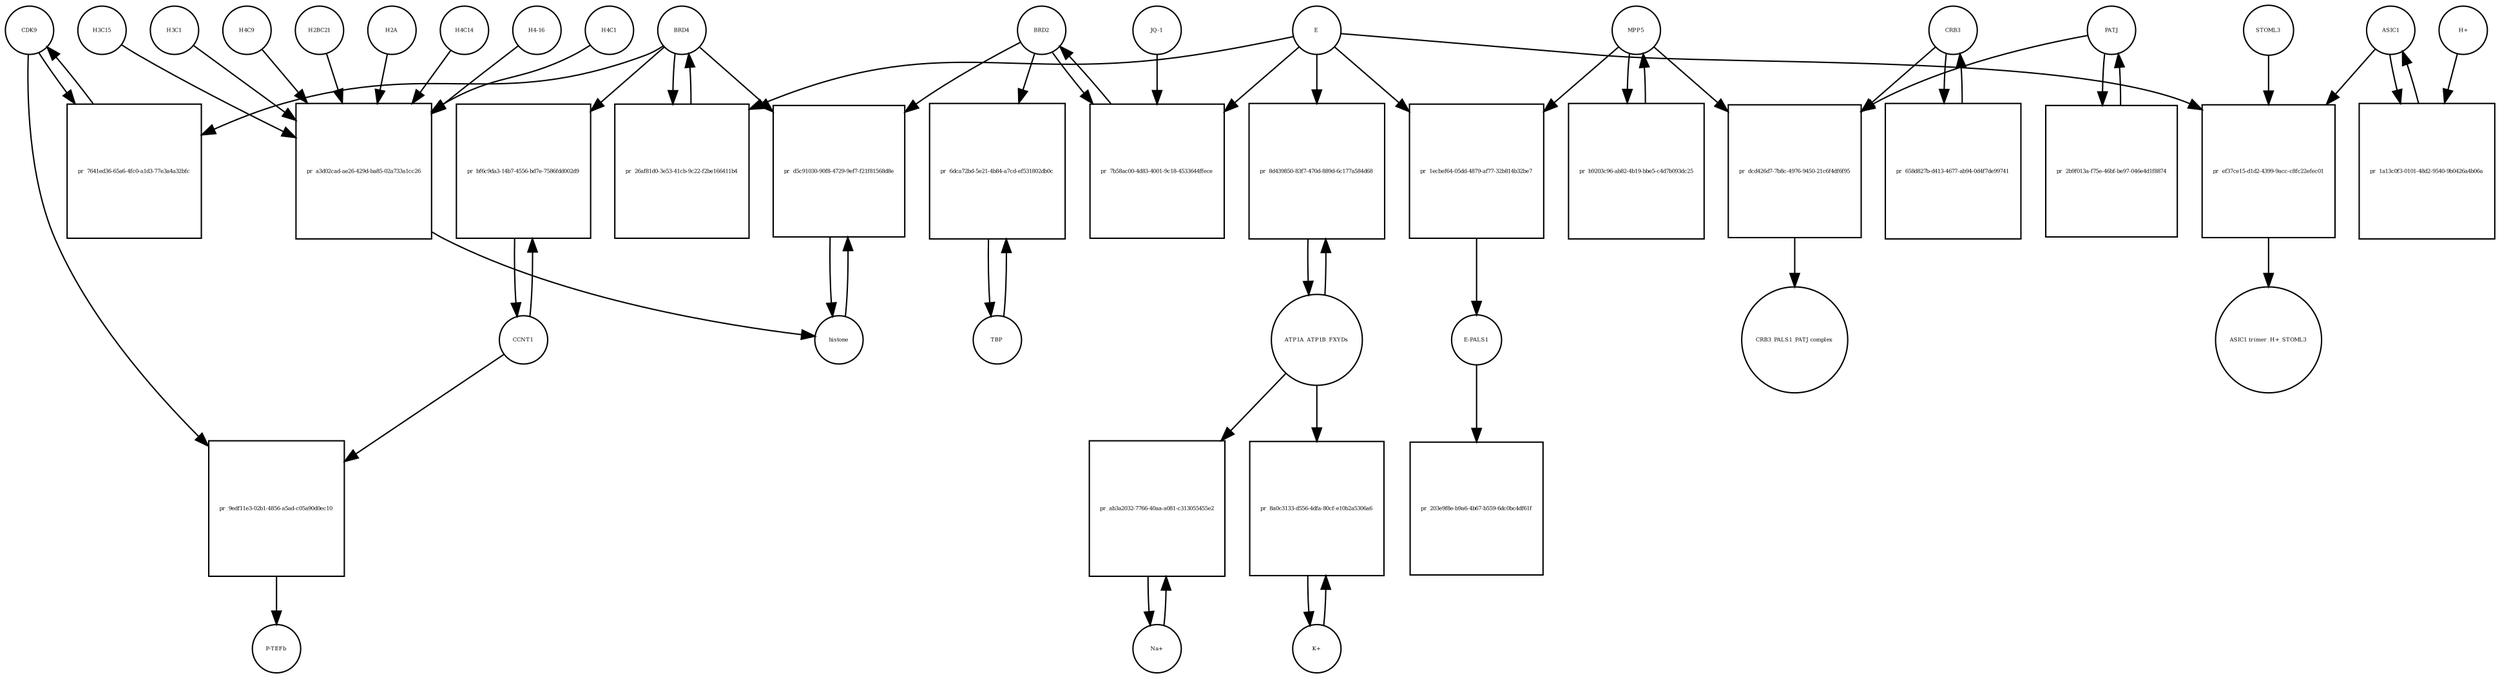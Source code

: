 strict digraph  {
CDK9 [annotation="", bipartite=0, cls=macromolecule, fontsize=4, label=CDK9, shape=circle];
"pr_7641ed36-65a6-4fc0-a1d3-77e3a4a32bfc" [annotation="", bipartite=1, cls=process, fontsize=4, label="pr_7641ed36-65a6-4fc0-a1d3-77e3a4a32bfc", shape=square];
BRD4 [annotation="", bipartite=0, cls=macromolecule, fontsize=4, label=BRD4, shape=circle];
CCNT1 [annotation="", bipartite=0, cls=macromolecule, fontsize=4, label=CCNT1, shape=circle];
"pr_bf6c9da3-14b7-4556-bd7e-7586fdd002d9" [annotation="", bipartite=1, cls=process, fontsize=4, label="pr_bf6c9da3-14b7-4556-bd7e-7586fdd002d9", shape=square];
histone [annotation="", bipartite=0, cls=complex, fontsize=4, label=histone, shape=circle];
"pr_d5c91030-90f8-4729-9ef7-f21f81568d8e" [annotation="", bipartite=1, cls=process, fontsize=4, label="pr_d5c91030-90f8-4729-9ef7-f21f81568d8e", shape=square];
BRD2 [annotation="", bipartite=0, cls=macromolecule, fontsize=4, label=BRD2, shape=circle];
"pr_26af81d0-3e53-41cb-9c22-f2be166411b4" [annotation="", bipartite=1, cls=process, fontsize=4, label="pr_26af81d0-3e53-41cb-9c22-f2be166411b4", shape=square];
E [annotation=urn_miriam_ncbiprotein_BCD58755, bipartite=0, cls=macromolecule, fontsize=4, label=E, shape=circle];
H4C14 [annotation="", bipartite=0, cls=macromolecule, fontsize=4, label=H4C14, shape=circle];
"pr_a3d02cad-ae26-429d-ba85-02a733a1cc26" [annotation="", bipartite=1, cls=process, fontsize=4, label="pr_a3d02cad-ae26-429d-ba85-02a733a1cc26", shape=square];
"H4-16" [annotation="", bipartite=0, cls=macromolecule, fontsize=4, label="H4-16", shape=circle];
H4C1 [annotation="", bipartite=0, cls=macromolecule, fontsize=4, label=H4C1, shape=circle];
H3C15 [annotation="", bipartite=0, cls=macromolecule, fontsize=4, label=H3C15, shape=circle];
H3C1 [annotation="", bipartite=0, cls=macromolecule, fontsize=4, label=H3C1, shape=circle];
H4C9 [annotation="", bipartite=0, cls=macromolecule, fontsize=4, label=H4C9, shape=circle];
H2BC21 [annotation="", bipartite=0, cls=macromolecule, fontsize=4, label=H2BC21, shape=circle];
H2A [annotation=urn_miriam_interpro_IPR002119, bipartite=0, cls=macromolecule, fontsize=4, label=H2A, shape=circle];
"pr_7b58ac00-4d83-4001-9c18-4533644ffece" [annotation="", bipartite=1, cls=process, fontsize=4, label="pr_7b58ac00-4d83-4001-9c18-4533644ffece", shape=square];
"JQ-1" [annotation="urn_miriam_pubchem.compound_46907787", bipartite=0, cls="simple chemical", fontsize=4, label="JQ-1", shape=circle];
TBP [annotation="", bipartite=0, cls=macromolecule, fontsize=4, label=TBP, shape=circle];
"pr_6dca72bd-5e21-4b84-a7cd-ef531802db0c" [annotation="", bipartite=1, cls=process, fontsize=4, label="pr_6dca72bd-5e21-4b84-a7cd-ef531802db0c", shape=square];
"pr_1ecbef64-05dd-4879-af77-32b814b32be7" [annotation="", bipartite=1, cls=process, fontsize=4, label="pr_1ecbef64-05dd-4879-af77-32b814b32be7", shape=square];
MPP5 [annotation="", bipartite=0, cls=macromolecule, fontsize=4, label=MPP5, shape=circle];
"E-PALS1" [annotation="", bipartite=0, cls=complex, fontsize=4, label="E-PALS1", shape=circle];
"pr_203e9f8e-b9a6-4b67-b559-6dc0bc4df61f" [annotation="", bipartite=1, cls=process, fontsize=4, label="pr_203e9f8e-b9a6-4b67-b559-6dc0bc4df61f", shape=square];
"pr_b9203c96-ab82-4b19-bbe5-c4d7b093dc25" [annotation="", bipartite=1, cls=process, fontsize=4, label="pr_b9203c96-ab82-4b19-bbe5-c4d7b093dc25", shape=square];
CRB3 [annotation="", bipartite=0, cls=macromolecule, fontsize=4, label=CRB3, shape=circle];
"pr_658d827b-d413-4677-ab94-0d4f7de99741" [annotation="", bipartite=1, cls=process, fontsize=4, label="pr_658d827b-d413-4677-ab94-0d4f7de99741", shape=square];
PATJ [annotation="", bipartite=0, cls=macromolecule, fontsize=4, label=PATJ, shape=circle];
"pr_2b9f013a-f75e-46bf-be97-046e4d1f8874" [annotation="", bipartite=1, cls=process, fontsize=4, label="pr_2b9f013a-f75e-46bf-be97-046e4d1f8874", shape=square];
ATP1A_ATP1B_FXYDs [annotation="", bipartite=0, cls=complex, fontsize=4, label=ATP1A_ATP1B_FXYDs, shape=circle];
"pr_8d439850-83f7-470d-889d-6c177a584d68" [annotation="", bipartite=1, cls=process, fontsize=4, label="pr_8d439850-83f7-470d-889d-6c177a584d68", shape=square];
ASIC1 [annotation="", bipartite=0, cls="macromolecule multimer", fontsize=4, label=ASIC1, shape=circle];
"pr_1a13c0f3-0101-48d2-9540-9b0426a4b06a" [annotation="", bipartite=1, cls=process, fontsize=4, label="pr_1a13c0f3-0101-48d2-9540-9b0426a4b06a", shape=square];
"H+" [annotation="", bipartite=0, cls="simple chemical", fontsize=4, label="H+", shape=circle];
"pr_ef37ce15-d1d2-4399-9acc-c8fc22efec01" [annotation="", bipartite=1, cls=process, fontsize=4, label="pr_ef37ce15-d1d2-4399-9acc-c8fc22efec01", shape=square];
STOML3 [annotation="", bipartite=0, cls=macromolecule, fontsize=4, label=STOML3, shape=circle];
"ASIC1 trimer_H+_STOML3" [annotation="", bipartite=0, cls=complex, fontsize=4, label="ASIC1 trimer_H+_STOML3", shape=circle];
"K+" [annotation="", bipartite=0, cls="simple chemical", fontsize=4, label="K+", shape=circle];
"pr_8a0c3133-d556-4dfa-80cf-e10b2a5306a6" [annotation="", bipartite=1, cls=process, fontsize=4, label="pr_8a0c3133-d556-4dfa-80cf-e10b2a5306a6", shape=square];
"Na+" [annotation="", bipartite=0, cls="simple chemical", fontsize=4, label="Na+", shape=circle];
"pr_ab3a2032-7766-40aa-a081-c313055455e2" [annotation="", bipartite=1, cls=process, fontsize=4, label="pr_ab3a2032-7766-40aa-a081-c313055455e2", shape=square];
"pr_9edf11e3-02b1-4856-a5ad-c05a90d0ec10" [annotation="", bipartite=1, cls=process, fontsize=4, label="pr_9edf11e3-02b1-4856-a5ad-c05a90d0ec10", shape=square];
"P-TEFb" [annotation="", bipartite=0, cls=complex, fontsize=4, label="P-TEFb", shape=circle];
"pr_dcd426d7-7b8c-4976-9450-21c6f4df6f95" [annotation="", bipartite=1, cls=process, fontsize=4, label="pr_dcd426d7-7b8c-4976-9450-21c6f4df6f95", shape=square];
"CRB3_PALS1_PATJ complex" [annotation="", bipartite=0, cls=complex, fontsize=4, label="CRB3_PALS1_PATJ complex", shape=circle];
CDK9 -> "pr_7641ed36-65a6-4fc0-a1d3-77e3a4a32bfc"  [annotation="", interaction_type=consumption];
CDK9 -> "pr_9edf11e3-02b1-4856-a5ad-c05a90d0ec10"  [annotation="", interaction_type=consumption];
"pr_7641ed36-65a6-4fc0-a1d3-77e3a4a32bfc" -> CDK9  [annotation="", interaction_type=production];
BRD4 -> "pr_7641ed36-65a6-4fc0-a1d3-77e3a4a32bfc"  [annotation="urn_miriam_doi_10.18632%2Foncotarget.18583|urn_miriam_doi_10.1016%2Fj.molcel.2005.06.027", interaction_type=catalysis];
BRD4 -> "pr_bf6c9da3-14b7-4556-bd7e-7586fdd002d9"  [annotation="urn_miriam_doi_10.1016%2Fj.molcel.2005.06.027", interaction_type=catalysis];
BRD4 -> "pr_d5c91030-90f8-4729-9ef7-f21f81568d8e"  [annotation="urn_miriam_doi_10.1038%2Fnsmb.3228.|urn_miriam_doi_10.1016%2Fj.molcel.2008.01.018", interaction_type=catalysis];
BRD4 -> "pr_26af81d0-3e53-41cb-9c22-f2be166411b4"  [annotation="", interaction_type=consumption];
CCNT1 -> "pr_bf6c9da3-14b7-4556-bd7e-7586fdd002d9"  [annotation="", interaction_type=consumption];
CCNT1 -> "pr_9edf11e3-02b1-4856-a5ad-c05a90d0ec10"  [annotation="", interaction_type=consumption];
"pr_bf6c9da3-14b7-4556-bd7e-7586fdd002d9" -> CCNT1  [annotation="", interaction_type=production];
histone -> "pr_d5c91030-90f8-4729-9ef7-f21f81568d8e"  [annotation="", interaction_type=consumption];
"pr_d5c91030-90f8-4729-9ef7-f21f81568d8e" -> histone  [annotation="", interaction_type=production];
BRD2 -> "pr_d5c91030-90f8-4729-9ef7-f21f81568d8e"  [annotation="urn_miriam_doi_10.1038%2Fnsmb.3228.|urn_miriam_doi_10.1016%2Fj.molcel.2008.01.018", interaction_type=catalysis];
BRD2 -> "pr_7b58ac00-4d83-4001-9c18-4533644ffece"  [annotation="", interaction_type=consumption];
BRD2 -> "pr_6dca72bd-5e21-4b84-a7cd-ef531802db0c"  [annotation="urn_miriam_doi_10.1007%2Fs11010-006-9223-6", interaction_type=catalysis];
"pr_26af81d0-3e53-41cb-9c22-f2be166411b4" -> BRD4  [annotation="", interaction_type=production];
E -> "pr_26af81d0-3e53-41cb-9c22-f2be166411b4"  [annotation="urn_miriam_doi_10.1038%2Fs41586-020-2286-9", interaction_type=inhibition];
E -> "pr_7b58ac00-4d83-4001-9c18-4533644ffece"  [annotation="urn_miriam_doi_10.1038%2Fs41586-020-2286-9|urn_miriam_doi_10.1080%2F15592294.2018.1469891", interaction_type=inhibition];
E -> "pr_1ecbef64-05dd-4879-af77-32b814b32be7"  [annotation="", interaction_type=consumption];
E -> "pr_8d439850-83f7-470d-889d-6c177a584d68"  [annotation=urn_miriam_pubmed_21524776, interaction_type=inhibition];
E -> "pr_ef37ce15-d1d2-4399-9acc-c8fc22efec01"  [annotation=urn_miriam_pubmed_21524776, interaction_type=inhibition];
H4C14 -> "pr_a3d02cad-ae26-429d-ba85-02a733a1cc26"  [annotation="", interaction_type=consumption];
"pr_a3d02cad-ae26-429d-ba85-02a733a1cc26" -> histone  [annotation="", interaction_type=production];
"H4-16" -> "pr_a3d02cad-ae26-429d-ba85-02a733a1cc26"  [annotation="", interaction_type=consumption];
H4C1 -> "pr_a3d02cad-ae26-429d-ba85-02a733a1cc26"  [annotation="", interaction_type=consumption];
H3C15 -> "pr_a3d02cad-ae26-429d-ba85-02a733a1cc26"  [annotation="", interaction_type=consumption];
H3C1 -> "pr_a3d02cad-ae26-429d-ba85-02a733a1cc26"  [annotation="", interaction_type=consumption];
H4C9 -> "pr_a3d02cad-ae26-429d-ba85-02a733a1cc26"  [annotation="", interaction_type=consumption];
H2BC21 -> "pr_a3d02cad-ae26-429d-ba85-02a733a1cc26"  [annotation="", interaction_type=consumption];
H2A -> "pr_a3d02cad-ae26-429d-ba85-02a733a1cc26"  [annotation="", interaction_type=consumption];
"pr_7b58ac00-4d83-4001-9c18-4533644ffece" -> BRD2  [annotation="", interaction_type=production];
"JQ-1" -> "pr_7b58ac00-4d83-4001-9c18-4533644ffece"  [annotation="urn_miriam_doi_10.1038%2Fs41586-020-2286-9|urn_miriam_doi_10.1080%2F15592294.2018.1469891", interaction_type=inhibition];
TBP -> "pr_6dca72bd-5e21-4b84-a7cd-ef531802db0c"  [annotation="", interaction_type=consumption];
"pr_6dca72bd-5e21-4b84-a7cd-ef531802db0c" -> TBP  [annotation="", interaction_type=production];
"pr_1ecbef64-05dd-4879-af77-32b814b32be7" -> "E-PALS1"  [annotation="", interaction_type=production];
MPP5 -> "pr_1ecbef64-05dd-4879-af77-32b814b32be7"  [annotation="", interaction_type=consumption];
MPP5 -> "pr_b9203c96-ab82-4b19-bbe5-c4d7b093dc25"  [annotation="", interaction_type=consumption];
MPP5 -> "pr_dcd426d7-7b8c-4976-9450-21c6f4df6f95"  [annotation="", interaction_type=consumption];
"E-PALS1" -> "pr_203e9f8e-b9a6-4b67-b559-6dc0bc4df61f"  [annotation="", interaction_type=consumption];
"pr_b9203c96-ab82-4b19-bbe5-c4d7b093dc25" -> MPP5  [annotation="", interaction_type=production];
CRB3 -> "pr_658d827b-d413-4677-ab94-0d4f7de99741"  [annotation="", interaction_type=consumption];
CRB3 -> "pr_dcd426d7-7b8c-4976-9450-21c6f4df6f95"  [annotation="", interaction_type=consumption];
"pr_658d827b-d413-4677-ab94-0d4f7de99741" -> CRB3  [annotation="", interaction_type=production];
PATJ -> "pr_2b9f013a-f75e-46bf-be97-046e4d1f8874"  [annotation="", interaction_type=consumption];
PATJ -> "pr_dcd426d7-7b8c-4976-9450-21c6f4df6f95"  [annotation="", interaction_type=consumption];
"pr_2b9f013a-f75e-46bf-be97-046e4d1f8874" -> PATJ  [annotation="", interaction_type=production];
ATP1A_ATP1B_FXYDs -> "pr_8d439850-83f7-470d-889d-6c177a584d68"  [annotation="", interaction_type=consumption];
ATP1A_ATP1B_FXYDs -> "pr_8a0c3133-d556-4dfa-80cf-e10b2a5306a6"  [annotation=urn_miriam_pubmed_21524776, interaction_type="necessary stimulation"];
ATP1A_ATP1B_FXYDs -> "pr_ab3a2032-7766-40aa-a081-c313055455e2"  [annotation=urn_miriam_pubmed_21524776, interaction_type="necessary stimulation"];
"pr_8d439850-83f7-470d-889d-6c177a584d68" -> ATP1A_ATP1B_FXYDs  [annotation="", interaction_type=production];
ASIC1 -> "pr_1a13c0f3-0101-48d2-9540-9b0426a4b06a"  [annotation="", interaction_type=consumption];
ASIC1 -> "pr_ef37ce15-d1d2-4399-9acc-c8fc22efec01"  [annotation="", interaction_type=consumption];
"pr_1a13c0f3-0101-48d2-9540-9b0426a4b06a" -> ASIC1  [annotation="", interaction_type=production];
"H+" -> "pr_1a13c0f3-0101-48d2-9540-9b0426a4b06a"  [annotation="", interaction_type=consumption];
"pr_ef37ce15-d1d2-4399-9acc-c8fc22efec01" -> "ASIC1 trimer_H+_STOML3"  [annotation="", interaction_type=production];
STOML3 -> "pr_ef37ce15-d1d2-4399-9acc-c8fc22efec01"  [annotation="", interaction_type=consumption];
"K+" -> "pr_8a0c3133-d556-4dfa-80cf-e10b2a5306a6"  [annotation="", interaction_type=consumption];
"pr_8a0c3133-d556-4dfa-80cf-e10b2a5306a6" -> "K+"  [annotation="", interaction_type=production];
"Na+" -> "pr_ab3a2032-7766-40aa-a081-c313055455e2"  [annotation="", interaction_type=consumption];
"pr_ab3a2032-7766-40aa-a081-c313055455e2" -> "Na+"  [annotation="", interaction_type=production];
"pr_9edf11e3-02b1-4856-a5ad-c05a90d0ec10" -> "P-TEFb"  [annotation="", interaction_type=production];
"pr_dcd426d7-7b8c-4976-9450-21c6f4df6f95" -> "CRB3_PALS1_PATJ complex"  [annotation="", interaction_type=production];
}
